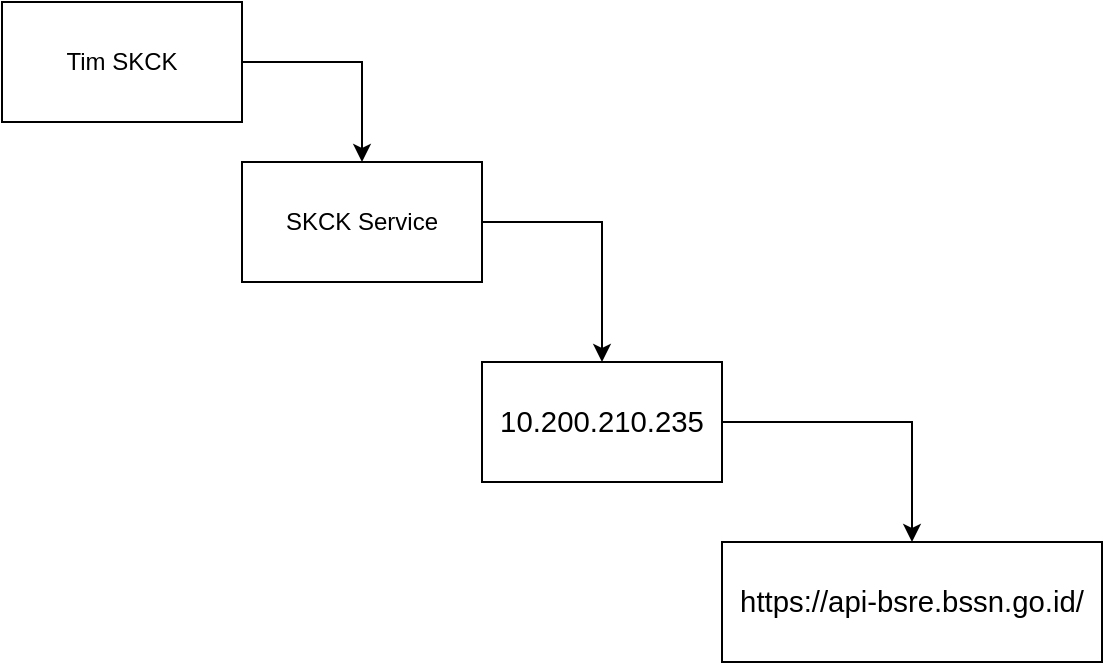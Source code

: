 <mxfile version="28.2.7">
  <diagram name="Halaman-1" id="bUO4JxUx3Ye-z49C8RaQ">
    <mxGraphModel dx="1426" dy="777" grid="1" gridSize="10" guides="1" tooltips="1" connect="1" arrows="1" fold="1" page="1" pageScale="1" pageWidth="827" pageHeight="1169" math="0" shadow="0">
      <root>
        <mxCell id="0" />
        <mxCell id="1" parent="0" />
        <mxCell id="FQ2YbZzHv3mOqYBIHx7K-3" style="edgeStyle=orthogonalEdgeStyle;rounded=0;orthogonalLoop=1;jettySize=auto;html=1;exitX=1;exitY=0.5;exitDx=0;exitDy=0;entryX=0.5;entryY=0;entryDx=0;entryDy=0;" edge="1" parent="1" source="FQ2YbZzHv3mOqYBIHx7K-1" target="FQ2YbZzHv3mOqYBIHx7K-2">
          <mxGeometry relative="1" as="geometry" />
        </mxCell>
        <mxCell id="FQ2YbZzHv3mOqYBIHx7K-1" value="Tim SKCK" style="rounded=0;whiteSpace=wrap;html=1;" vertex="1" parent="1">
          <mxGeometry x="40" y="240" width="120" height="60" as="geometry" />
        </mxCell>
        <mxCell id="FQ2YbZzHv3mOqYBIHx7K-5" style="edgeStyle=orthogonalEdgeStyle;rounded=0;orthogonalLoop=1;jettySize=auto;html=1;exitX=1;exitY=0.5;exitDx=0;exitDy=0;entryX=0.5;entryY=0;entryDx=0;entryDy=0;" edge="1" parent="1" source="FQ2YbZzHv3mOqYBIHx7K-2" target="FQ2YbZzHv3mOqYBIHx7K-4">
          <mxGeometry relative="1" as="geometry" />
        </mxCell>
        <mxCell id="FQ2YbZzHv3mOqYBIHx7K-2" value="SKCK Service" style="rounded=0;whiteSpace=wrap;html=1;" vertex="1" parent="1">
          <mxGeometry x="160" y="320" width="120" height="60" as="geometry" />
        </mxCell>
        <mxCell id="FQ2YbZzHv3mOqYBIHx7K-7" style="edgeStyle=orthogonalEdgeStyle;rounded=0;orthogonalLoop=1;jettySize=auto;html=1;exitX=1;exitY=0.5;exitDx=0;exitDy=0;" edge="1" parent="1" source="FQ2YbZzHv3mOqYBIHx7K-4" target="FQ2YbZzHv3mOqYBIHx7K-6">
          <mxGeometry relative="1" as="geometry" />
        </mxCell>
        <mxCell id="FQ2YbZzHv3mOqYBIHx7K-4" value="&lt;span id=&quot;docs-internal-guid-8730eed6-7fff-fa82-aec3-10e13a9a0900&quot;&gt;&lt;span style=&quot;font-size: 11pt; font-family: Arial, sans-serif; background-color: transparent; font-variant-numeric: normal; font-variant-east-asian: normal; font-variant-alternates: normal; font-variant-position: normal; font-variant-emoji: normal; vertical-align: baseline; white-space-collapse: preserve;&quot;&gt;10.200.210.235&lt;/span&gt;&lt;/span&gt;" style="rounded=0;whiteSpace=wrap;html=1;" vertex="1" parent="1">
          <mxGeometry x="280" y="420" width="120" height="60" as="geometry" />
        </mxCell>
        <mxCell id="FQ2YbZzHv3mOqYBIHx7K-6" value="&lt;span id=&quot;docs-internal-guid-8730eed6-7fff-fa82-aec3-10e13a9a0900&quot;&gt;&lt;span style=&quot;font-size: 11pt; font-family: Arial, sans-serif; background-color: transparent; font-variant-numeric: normal; font-variant-east-asian: normal; font-variant-alternates: normal; font-variant-position: normal; font-variant-emoji: normal; vertical-align: baseline; white-space-collapse: preserve;&quot;&gt;https://api-bsre.bssn.go.id/&lt;/span&gt;&lt;/span&gt;" style="rounded=0;whiteSpace=wrap;html=1;" vertex="1" parent="1">
          <mxGeometry x="400" y="510" width="190" height="60" as="geometry" />
        </mxCell>
      </root>
    </mxGraphModel>
  </diagram>
</mxfile>
